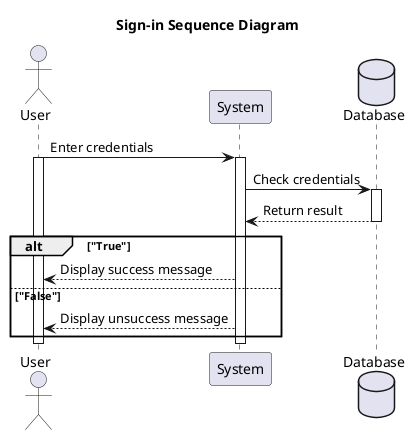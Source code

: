 @startuml
title Sign-in Sequence Diagram

actor User
participant System
Database Database

User -> System : Enter credentials
activate User
activate System

System -> Database : Check credentials
activate Database
Database --> System : Return result
deactivate 
alt "True"
System --> User : Display success message 
else "False"
System --> User : Display unsuccess message 
end
deactivate System
deactivate User
@enduml
